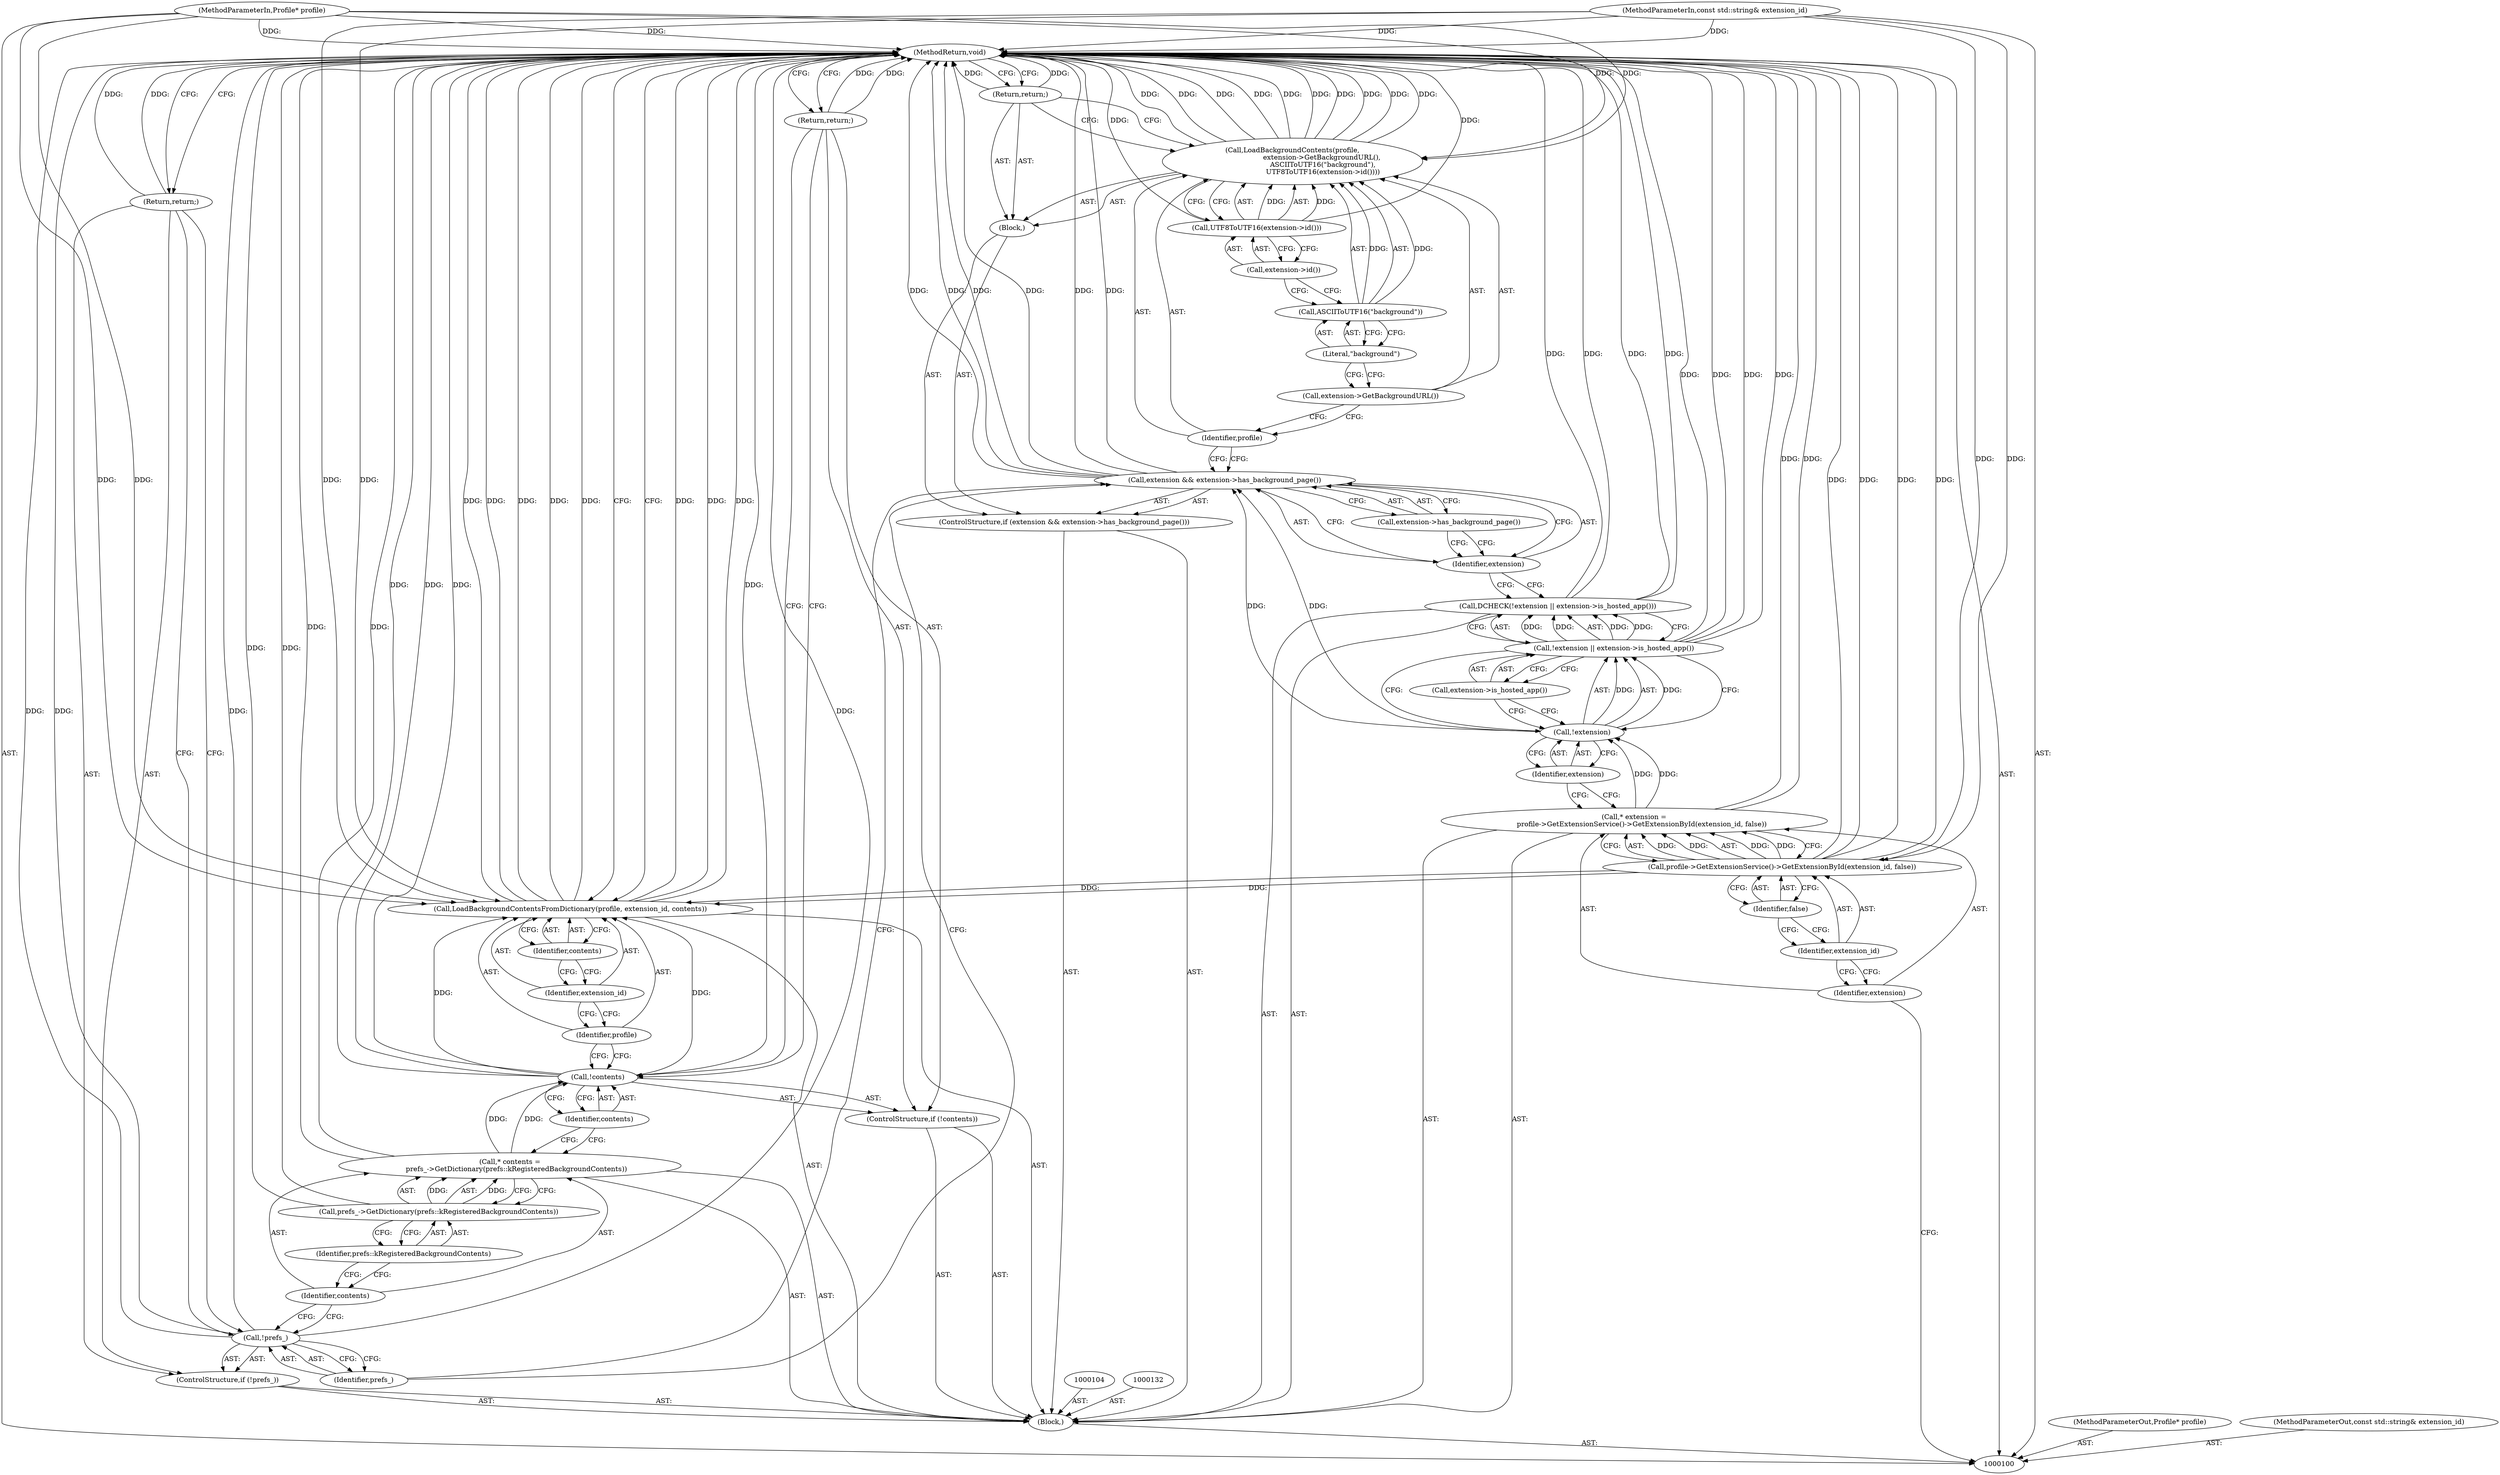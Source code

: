 digraph "0_Chrome_a03d4448faf2c40f4ef444a88cb9aace5b98e8c4_0" {
"1000145" [label="(MethodReturn,void)"];
"1000123" [label="(Call,ASCIIToUTF16(\"background\"))"];
"1000124" [label="(Literal,\"background\")"];
"1000125" [label="(Call,UTF8ToUTF16(extension->id()))"];
"1000126" [label="(Call,extension->id())"];
"1000127" [label="(Return,return;)"];
"1000128" [label="(ControlStructure,if (!prefs_))"];
"1000129" [label="(Call,!prefs_)"];
"1000130" [label="(Identifier,prefs_)"];
"1000131" [label="(Return,return;)"];
"1000133" [label="(Call,* contents =\n      prefs_->GetDictionary(prefs::kRegisteredBackgroundContents))"];
"1000134" [label="(Identifier,contents)"];
"1000136" [label="(Identifier,prefs::kRegisteredBackgroundContents)"];
"1000135" [label="(Call,prefs_->GetDictionary(prefs::kRegisteredBackgroundContents))"];
"1000137" [label="(ControlStructure,if (!contents))"];
"1000138" [label="(Call,!contents)"];
"1000139" [label="(Identifier,contents)"];
"1000101" [label="(MethodParameterIn,Profile* profile)"];
"1000219" [label="(MethodParameterOut,Profile* profile)"];
"1000140" [label="(Return,return;)"];
"1000141" [label="(Call,LoadBackgroundContentsFromDictionary(profile, extension_id, contents))"];
"1000142" [label="(Identifier,profile)"];
"1000143" [label="(Identifier,extension_id)"];
"1000144" [label="(Identifier,contents)"];
"1000103" [label="(Block,)"];
"1000102" [label="(MethodParameterIn,const std::string& extension_id)"];
"1000220" [label="(MethodParameterOut,const std::string& extension_id)"];
"1000105" [label="(Call,* extension =\n       profile->GetExtensionService()->GetExtensionById(extension_id, false))"];
"1000106" [label="(Identifier,extension)"];
"1000108" [label="(Identifier,extension_id)"];
"1000107" [label="(Call,profile->GetExtensionService()->GetExtensionById(extension_id, false))"];
"1000109" [label="(Identifier,false)"];
"1000111" [label="(Call,!extension || extension->is_hosted_app())"];
"1000112" [label="(Call,!extension)"];
"1000113" [label="(Identifier,extension)"];
"1000114" [label="(Call,extension->is_hosted_app())"];
"1000110" [label="(Call,DCHECK(!extension || extension->is_hosted_app()))"];
"1000118" [label="(Call,extension->has_background_page())"];
"1000115" [label="(ControlStructure,if (extension && extension->has_background_page()))"];
"1000119" [label="(Block,)"];
"1000116" [label="(Call,extension && extension->has_background_page())"];
"1000117" [label="(Identifier,extension)"];
"1000121" [label="(Identifier,profile)"];
"1000120" [label="(Call,LoadBackgroundContents(profile,\n                           extension->GetBackgroundURL(),\n                            ASCIIToUTF16(\"background\"),\n                            UTF8ToUTF16(extension->id())))"];
"1000122" [label="(Call,extension->GetBackgroundURL())"];
"1000145" -> "1000100"  [label="AST: "];
"1000145" -> "1000127"  [label="CFG: "];
"1000145" -> "1000131"  [label="CFG: "];
"1000145" -> "1000140"  [label="CFG: "];
"1000145" -> "1000141"  [label="CFG: "];
"1000116" -> "1000145"  [label="DDG: "];
"1000116" -> "1000145"  [label="DDG: "];
"1000116" -> "1000145"  [label="DDG: "];
"1000141" -> "1000145"  [label="DDG: "];
"1000141" -> "1000145"  [label="DDG: "];
"1000141" -> "1000145"  [label="DDG: "];
"1000141" -> "1000145"  [label="DDG: "];
"1000120" -> "1000145"  [label="DDG: "];
"1000120" -> "1000145"  [label="DDG: "];
"1000120" -> "1000145"  [label="DDG: "];
"1000120" -> "1000145"  [label="DDG: "];
"1000120" -> "1000145"  [label="DDG: "];
"1000107" -> "1000145"  [label="DDG: "];
"1000107" -> "1000145"  [label="DDG: "];
"1000105" -> "1000145"  [label="DDG: "];
"1000111" -> "1000145"  [label="DDG: "];
"1000111" -> "1000145"  [label="DDG: "];
"1000138" -> "1000145"  [label="DDG: "];
"1000138" -> "1000145"  [label="DDG: "];
"1000129" -> "1000145"  [label="DDG: "];
"1000129" -> "1000145"  [label="DDG: "];
"1000125" -> "1000145"  [label="DDG: "];
"1000102" -> "1000145"  [label="DDG: "];
"1000133" -> "1000145"  [label="DDG: "];
"1000101" -> "1000145"  [label="DDG: "];
"1000110" -> "1000145"  [label="DDG: "];
"1000110" -> "1000145"  [label="DDG: "];
"1000135" -> "1000145"  [label="DDG: "];
"1000127" -> "1000145"  [label="DDG: "];
"1000131" -> "1000145"  [label="DDG: "];
"1000140" -> "1000145"  [label="DDG: "];
"1000123" -> "1000120"  [label="AST: "];
"1000123" -> "1000124"  [label="CFG: "];
"1000124" -> "1000123"  [label="AST: "];
"1000126" -> "1000123"  [label="CFG: "];
"1000123" -> "1000120"  [label="DDG: "];
"1000124" -> "1000123"  [label="AST: "];
"1000124" -> "1000122"  [label="CFG: "];
"1000123" -> "1000124"  [label="CFG: "];
"1000125" -> "1000120"  [label="AST: "];
"1000125" -> "1000126"  [label="CFG: "];
"1000126" -> "1000125"  [label="AST: "];
"1000120" -> "1000125"  [label="CFG: "];
"1000125" -> "1000145"  [label="DDG: "];
"1000125" -> "1000120"  [label="DDG: "];
"1000126" -> "1000125"  [label="AST: "];
"1000126" -> "1000123"  [label="CFG: "];
"1000125" -> "1000126"  [label="CFG: "];
"1000127" -> "1000119"  [label="AST: "];
"1000127" -> "1000120"  [label="CFG: "];
"1000145" -> "1000127"  [label="CFG: "];
"1000127" -> "1000145"  [label="DDG: "];
"1000128" -> "1000103"  [label="AST: "];
"1000129" -> "1000128"  [label="AST: "];
"1000131" -> "1000128"  [label="AST: "];
"1000129" -> "1000128"  [label="AST: "];
"1000129" -> "1000130"  [label="CFG: "];
"1000130" -> "1000129"  [label="AST: "];
"1000131" -> "1000129"  [label="CFG: "];
"1000134" -> "1000129"  [label="CFG: "];
"1000129" -> "1000145"  [label="DDG: "];
"1000129" -> "1000145"  [label="DDG: "];
"1000130" -> "1000129"  [label="AST: "];
"1000130" -> "1000116"  [label="CFG: "];
"1000129" -> "1000130"  [label="CFG: "];
"1000131" -> "1000128"  [label="AST: "];
"1000131" -> "1000129"  [label="CFG: "];
"1000145" -> "1000131"  [label="CFG: "];
"1000131" -> "1000145"  [label="DDG: "];
"1000133" -> "1000103"  [label="AST: "];
"1000133" -> "1000135"  [label="CFG: "];
"1000134" -> "1000133"  [label="AST: "];
"1000135" -> "1000133"  [label="AST: "];
"1000139" -> "1000133"  [label="CFG: "];
"1000133" -> "1000145"  [label="DDG: "];
"1000135" -> "1000133"  [label="DDG: "];
"1000133" -> "1000138"  [label="DDG: "];
"1000134" -> "1000133"  [label="AST: "];
"1000134" -> "1000129"  [label="CFG: "];
"1000136" -> "1000134"  [label="CFG: "];
"1000136" -> "1000135"  [label="AST: "];
"1000136" -> "1000134"  [label="CFG: "];
"1000135" -> "1000136"  [label="CFG: "];
"1000135" -> "1000133"  [label="AST: "];
"1000135" -> "1000136"  [label="CFG: "];
"1000136" -> "1000135"  [label="AST: "];
"1000133" -> "1000135"  [label="CFG: "];
"1000135" -> "1000145"  [label="DDG: "];
"1000135" -> "1000133"  [label="DDG: "];
"1000137" -> "1000103"  [label="AST: "];
"1000138" -> "1000137"  [label="AST: "];
"1000140" -> "1000137"  [label="AST: "];
"1000138" -> "1000137"  [label="AST: "];
"1000138" -> "1000139"  [label="CFG: "];
"1000139" -> "1000138"  [label="AST: "];
"1000140" -> "1000138"  [label="CFG: "];
"1000142" -> "1000138"  [label="CFG: "];
"1000138" -> "1000145"  [label="DDG: "];
"1000138" -> "1000145"  [label="DDG: "];
"1000133" -> "1000138"  [label="DDG: "];
"1000138" -> "1000141"  [label="DDG: "];
"1000139" -> "1000138"  [label="AST: "];
"1000139" -> "1000133"  [label="CFG: "];
"1000138" -> "1000139"  [label="CFG: "];
"1000101" -> "1000100"  [label="AST: "];
"1000101" -> "1000145"  [label="DDG: "];
"1000101" -> "1000120"  [label="DDG: "];
"1000101" -> "1000141"  [label="DDG: "];
"1000219" -> "1000100"  [label="AST: "];
"1000140" -> "1000137"  [label="AST: "];
"1000140" -> "1000138"  [label="CFG: "];
"1000145" -> "1000140"  [label="CFG: "];
"1000140" -> "1000145"  [label="DDG: "];
"1000141" -> "1000103"  [label="AST: "];
"1000141" -> "1000144"  [label="CFG: "];
"1000142" -> "1000141"  [label="AST: "];
"1000143" -> "1000141"  [label="AST: "];
"1000144" -> "1000141"  [label="AST: "];
"1000145" -> "1000141"  [label="CFG: "];
"1000141" -> "1000145"  [label="DDG: "];
"1000141" -> "1000145"  [label="DDG: "];
"1000141" -> "1000145"  [label="DDG: "];
"1000141" -> "1000145"  [label="DDG: "];
"1000101" -> "1000141"  [label="DDG: "];
"1000107" -> "1000141"  [label="DDG: "];
"1000102" -> "1000141"  [label="DDG: "];
"1000138" -> "1000141"  [label="DDG: "];
"1000142" -> "1000141"  [label="AST: "];
"1000142" -> "1000138"  [label="CFG: "];
"1000143" -> "1000142"  [label="CFG: "];
"1000143" -> "1000141"  [label="AST: "];
"1000143" -> "1000142"  [label="CFG: "];
"1000144" -> "1000143"  [label="CFG: "];
"1000144" -> "1000141"  [label="AST: "];
"1000144" -> "1000143"  [label="CFG: "];
"1000141" -> "1000144"  [label="CFG: "];
"1000103" -> "1000100"  [label="AST: "];
"1000104" -> "1000103"  [label="AST: "];
"1000105" -> "1000103"  [label="AST: "];
"1000110" -> "1000103"  [label="AST: "];
"1000115" -> "1000103"  [label="AST: "];
"1000128" -> "1000103"  [label="AST: "];
"1000132" -> "1000103"  [label="AST: "];
"1000133" -> "1000103"  [label="AST: "];
"1000137" -> "1000103"  [label="AST: "];
"1000141" -> "1000103"  [label="AST: "];
"1000102" -> "1000100"  [label="AST: "];
"1000102" -> "1000145"  [label="DDG: "];
"1000102" -> "1000107"  [label="DDG: "];
"1000102" -> "1000141"  [label="DDG: "];
"1000220" -> "1000100"  [label="AST: "];
"1000105" -> "1000103"  [label="AST: "];
"1000105" -> "1000107"  [label="CFG: "];
"1000106" -> "1000105"  [label="AST: "];
"1000107" -> "1000105"  [label="AST: "];
"1000113" -> "1000105"  [label="CFG: "];
"1000105" -> "1000145"  [label="DDG: "];
"1000107" -> "1000105"  [label="DDG: "];
"1000107" -> "1000105"  [label="DDG: "];
"1000105" -> "1000112"  [label="DDG: "];
"1000106" -> "1000105"  [label="AST: "];
"1000106" -> "1000100"  [label="CFG: "];
"1000108" -> "1000106"  [label="CFG: "];
"1000108" -> "1000107"  [label="AST: "];
"1000108" -> "1000106"  [label="CFG: "];
"1000109" -> "1000108"  [label="CFG: "];
"1000107" -> "1000105"  [label="AST: "];
"1000107" -> "1000109"  [label="CFG: "];
"1000108" -> "1000107"  [label="AST: "];
"1000109" -> "1000107"  [label="AST: "];
"1000105" -> "1000107"  [label="CFG: "];
"1000107" -> "1000145"  [label="DDG: "];
"1000107" -> "1000145"  [label="DDG: "];
"1000107" -> "1000105"  [label="DDG: "];
"1000107" -> "1000105"  [label="DDG: "];
"1000102" -> "1000107"  [label="DDG: "];
"1000107" -> "1000141"  [label="DDG: "];
"1000109" -> "1000107"  [label="AST: "];
"1000109" -> "1000108"  [label="CFG: "];
"1000107" -> "1000109"  [label="CFG: "];
"1000111" -> "1000110"  [label="AST: "];
"1000111" -> "1000112"  [label="CFG: "];
"1000111" -> "1000114"  [label="CFG: "];
"1000112" -> "1000111"  [label="AST: "];
"1000114" -> "1000111"  [label="AST: "];
"1000110" -> "1000111"  [label="CFG: "];
"1000111" -> "1000145"  [label="DDG: "];
"1000111" -> "1000145"  [label="DDG: "];
"1000111" -> "1000110"  [label="DDG: "];
"1000111" -> "1000110"  [label="DDG: "];
"1000112" -> "1000111"  [label="DDG: "];
"1000112" -> "1000111"  [label="AST: "];
"1000112" -> "1000113"  [label="CFG: "];
"1000113" -> "1000112"  [label="AST: "];
"1000114" -> "1000112"  [label="CFG: "];
"1000111" -> "1000112"  [label="CFG: "];
"1000112" -> "1000111"  [label="DDG: "];
"1000105" -> "1000112"  [label="DDG: "];
"1000112" -> "1000116"  [label="DDG: "];
"1000113" -> "1000112"  [label="AST: "];
"1000113" -> "1000105"  [label="CFG: "];
"1000112" -> "1000113"  [label="CFG: "];
"1000114" -> "1000111"  [label="AST: "];
"1000114" -> "1000112"  [label="CFG: "];
"1000111" -> "1000114"  [label="CFG: "];
"1000110" -> "1000103"  [label="AST: "];
"1000110" -> "1000111"  [label="CFG: "];
"1000111" -> "1000110"  [label="AST: "];
"1000117" -> "1000110"  [label="CFG: "];
"1000110" -> "1000145"  [label="DDG: "];
"1000110" -> "1000145"  [label="DDG: "];
"1000111" -> "1000110"  [label="DDG: "];
"1000111" -> "1000110"  [label="DDG: "];
"1000118" -> "1000116"  [label="AST: "];
"1000118" -> "1000117"  [label="CFG: "];
"1000116" -> "1000118"  [label="CFG: "];
"1000115" -> "1000103"  [label="AST: "];
"1000116" -> "1000115"  [label="AST: "];
"1000119" -> "1000115"  [label="AST: "];
"1000119" -> "1000115"  [label="AST: "];
"1000120" -> "1000119"  [label="AST: "];
"1000127" -> "1000119"  [label="AST: "];
"1000116" -> "1000115"  [label="AST: "];
"1000116" -> "1000117"  [label="CFG: "];
"1000116" -> "1000118"  [label="CFG: "];
"1000117" -> "1000116"  [label="AST: "];
"1000118" -> "1000116"  [label="AST: "];
"1000121" -> "1000116"  [label="CFG: "];
"1000130" -> "1000116"  [label="CFG: "];
"1000116" -> "1000145"  [label="DDG: "];
"1000116" -> "1000145"  [label="DDG: "];
"1000116" -> "1000145"  [label="DDG: "];
"1000112" -> "1000116"  [label="DDG: "];
"1000117" -> "1000116"  [label="AST: "];
"1000117" -> "1000110"  [label="CFG: "];
"1000118" -> "1000117"  [label="CFG: "];
"1000116" -> "1000117"  [label="CFG: "];
"1000121" -> "1000120"  [label="AST: "];
"1000121" -> "1000116"  [label="CFG: "];
"1000122" -> "1000121"  [label="CFG: "];
"1000120" -> "1000119"  [label="AST: "];
"1000120" -> "1000125"  [label="CFG: "];
"1000121" -> "1000120"  [label="AST: "];
"1000122" -> "1000120"  [label="AST: "];
"1000123" -> "1000120"  [label="AST: "];
"1000125" -> "1000120"  [label="AST: "];
"1000127" -> "1000120"  [label="CFG: "];
"1000120" -> "1000145"  [label="DDG: "];
"1000120" -> "1000145"  [label="DDG: "];
"1000120" -> "1000145"  [label="DDG: "];
"1000120" -> "1000145"  [label="DDG: "];
"1000120" -> "1000145"  [label="DDG: "];
"1000101" -> "1000120"  [label="DDG: "];
"1000123" -> "1000120"  [label="DDG: "];
"1000125" -> "1000120"  [label="DDG: "];
"1000122" -> "1000120"  [label="AST: "];
"1000122" -> "1000121"  [label="CFG: "];
"1000124" -> "1000122"  [label="CFG: "];
}
